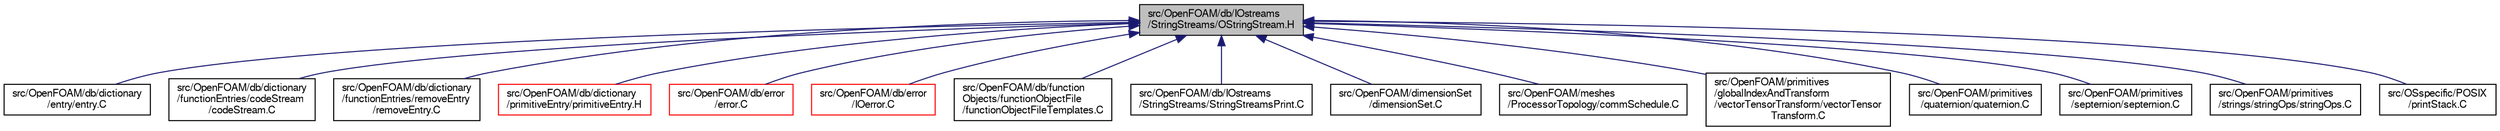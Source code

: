 digraph "src/OpenFOAM/db/IOstreams/StringStreams/OStringStream.H"
{
  bgcolor="transparent";
  edge [fontname="FreeSans",fontsize="10",labelfontname="FreeSans",labelfontsize="10"];
  node [fontname="FreeSans",fontsize="10",shape=record];
  Node36 [label="src/OpenFOAM/db/IOstreams\l/StringStreams/OStringStream.H",height=0.2,width=0.4,color="black", fillcolor="grey75", style="filled", fontcolor="black"];
  Node36 -> Node37 [dir="back",color="midnightblue",fontsize="10",style="solid",fontname="FreeSans"];
  Node37 [label="src/OpenFOAM/db/dictionary\l/entry/entry.C",height=0.2,width=0.4,color="black",URL="$a08822.html"];
  Node36 -> Node38 [dir="back",color="midnightblue",fontsize="10",style="solid",fontname="FreeSans"];
  Node38 [label="src/OpenFOAM/db/dictionary\l/functionEntries/codeStream\l/codeStream.C",height=0.2,width=0.4,color="black",URL="$a08837.html"];
  Node36 -> Node39 [dir="back",color="midnightblue",fontsize="10",style="solid",fontname="FreeSans"];
  Node39 [label="src/OpenFOAM/db/dictionary\l/functionEntries/removeEntry\l/removeEntry.C",height=0.2,width=0.4,color="black",URL="$a08873.html"];
  Node36 -> Node40 [dir="back",color="midnightblue",fontsize="10",style="solid",fontname="FreeSans"];
  Node40 [label="src/OpenFOAM/db/dictionary\l/primitiveEntry/primitiveEntry.H",height=0.2,width=0.4,color="red",URL="$a08882.html"];
  Node36 -> Node47 [dir="back",color="midnightblue",fontsize="10",style="solid",fontname="FreeSans"];
  Node47 [label="src/OpenFOAM/db/error\l/error.C",height=0.2,width=0.4,color="red",URL="$a08921.html"];
  Node36 -> Node49 [dir="back",color="midnightblue",fontsize="10",style="solid",fontname="FreeSans"];
  Node49 [label="src/OpenFOAM/db/error\l/IOerror.C",height=0.2,width=0.4,color="red",URL="$a08930.html"];
  Node36 -> Node50 [dir="back",color="midnightblue",fontsize="10",style="solid",fontname="FreeSans"];
  Node50 [label="src/OpenFOAM/db/function\lObjects/functionObjectFile\l/functionObjectFileTemplates.C",height=0.2,width=0.4,color="black",URL="$a08957.html"];
  Node36 -> Node51 [dir="back",color="midnightblue",fontsize="10",style="solid",fontname="FreeSans"];
  Node51 [label="src/OpenFOAM/db/IOstreams\l/StringStreams/StringStreamsPrint.C",height=0.2,width=0.4,color="black",URL="$a09215.html",tooltip="Prints out a description of the StringStream. "];
  Node36 -> Node52 [dir="back",color="midnightblue",fontsize="10",style="solid",fontname="FreeSans"];
  Node52 [label="src/OpenFOAM/dimensionSet\l/dimensionSet.C",height=0.2,width=0.4,color="black",URL="$a09383.html"];
  Node36 -> Node53 [dir="back",color="midnightblue",fontsize="10",style="solid",fontname="FreeSans"];
  Node53 [label="src/OpenFOAM/meshes\l/ProcessorTopology/commSchedule.C",height=0.2,width=0.4,color="black",URL="$a12113.html"];
  Node36 -> Node54 [dir="back",color="midnightblue",fontsize="10",style="solid",fontname="FreeSans"];
  Node54 [label="src/OpenFOAM/primitives\l/globalIndexAndTransform\l/vectorTensorTransform/vectorTensor\lTransform.C",height=0.2,width=0.4,color="black",URL="$a12323.html"];
  Node36 -> Node55 [dir="back",color="midnightblue",fontsize="10",style="solid",fontname="FreeSans"];
  Node55 [label="src/OpenFOAM/primitives\l/quaternion/quaternion.C",height=0.2,width=0.4,color="black",URL="$a12440.html"];
  Node36 -> Node56 [dir="back",color="midnightblue",fontsize="10",style="solid",fontname="FreeSans"];
  Node56 [label="src/OpenFOAM/primitives\l/septernion/septernion.C",height=0.2,width=0.4,color="black",URL="$a12542.html"];
  Node36 -> Node57 [dir="back",color="midnightblue",fontsize="10",style="solid",fontname="FreeSans"];
  Node57 [label="src/OpenFOAM/primitives\l/strings/stringOps/stringOps.C",height=0.2,width=0.4,color="black",URL="$a12653.html"];
  Node36 -> Node58 [dir="back",color="midnightblue",fontsize="10",style="solid",fontname="FreeSans"];
  Node58 [label="src/OSspecific/POSIX\l/printStack.C",height=0.2,width=0.4,color="black",URL="$a12920.html"];
}
